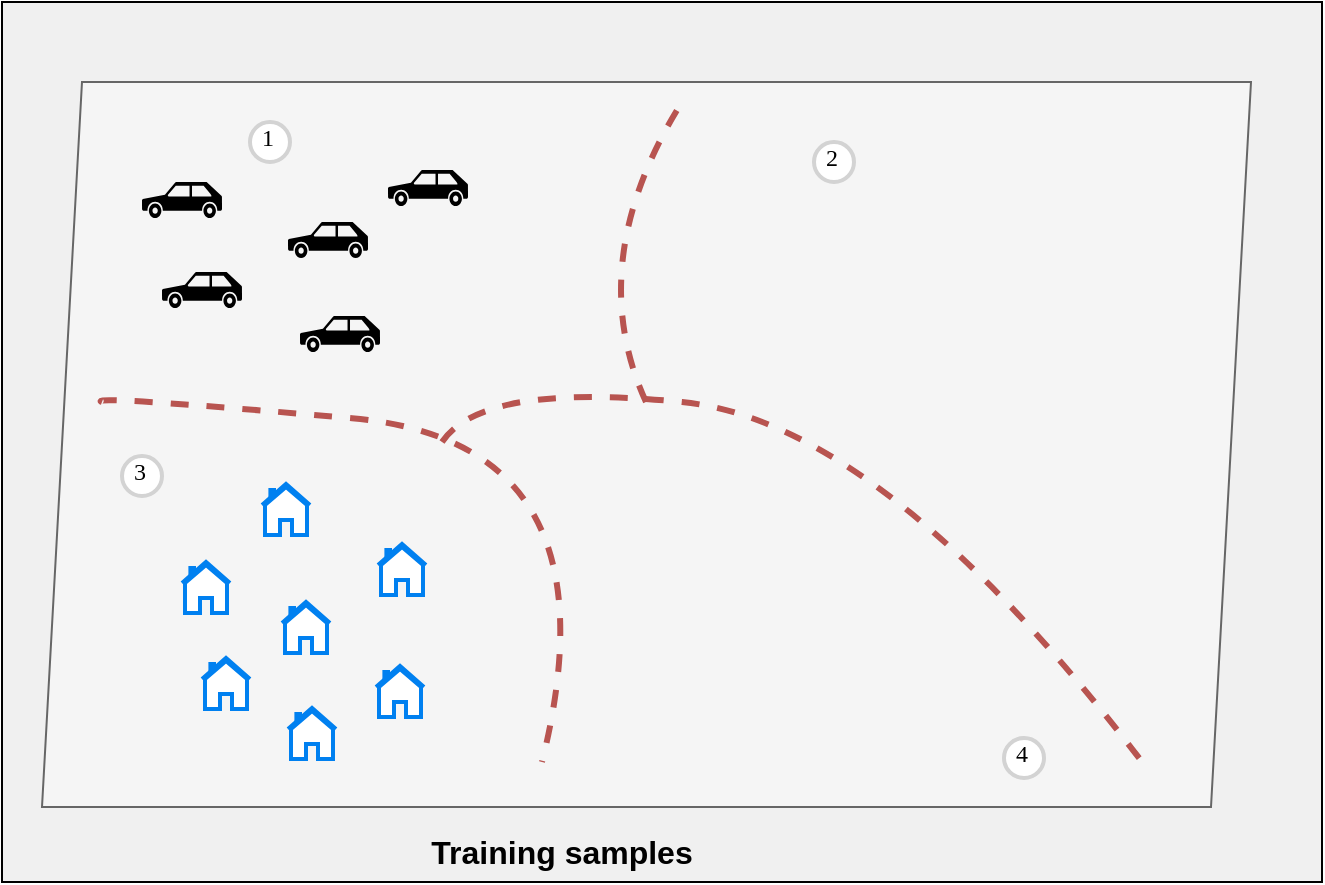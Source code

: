 <mxfile version="20.1.1" type="github">
  <diagram id="aF7s2sprtSHc23R29G0n" name="Page-1">
    <mxGraphModel dx="2059" dy="749" grid="1" gridSize="10" guides="1" tooltips="1" connect="1" arrows="1" fold="1" page="1" pageScale="1" pageWidth="850" pageHeight="1100" math="0" shadow="0">
      <root>
        <mxCell id="0" />
        <mxCell id="1" parent="0" />
        <mxCell id="FdqzSN1PzzM8iArC-SXY-47" value="" style="rounded=0;whiteSpace=wrap;html=1;fontSize=16;fillColor=#F0F0F0;" parent="1" vertex="1">
          <mxGeometry x="-80" y="100" width="660" height="440" as="geometry" />
        </mxCell>
        <mxCell id="FdqzSN1PzzM8iArC-SXY-129" value="" style="group" parent="1" vertex="1" connectable="0">
          <mxGeometry x="-60" y="140" width="604.5" height="362.5" as="geometry" />
        </mxCell>
        <mxCell id="FdqzSN1PzzM8iArC-SXY-1" value="" style="shape=parallelogram;perimeter=parallelogramPerimeter;whiteSpace=wrap;html=1;fixedSize=1;fillColor=#f5f5f5;fontColor=#333333;strokeColor=#666666;" parent="FdqzSN1PzzM8iArC-SXY-129" vertex="1">
          <mxGeometry width="604.5" height="362.5" as="geometry" />
        </mxCell>
        <mxCell id="oH_2iju5pWDTdpRZkpOI-2" value="" style="shape=mxgraph.signs.transportation.car_3;html=1;pointerEvents=1;fillColor=#000000;strokeColor=none;verticalLabelPosition=bottom;verticalAlign=top;align=center;" parent="FdqzSN1PzzM8iArC-SXY-129" vertex="1">
          <mxGeometry x="50" y="50" width="40" height="18" as="geometry" />
        </mxCell>
        <mxCell id="oH_2iju5pWDTdpRZkpOI-8" value="" style="shape=image;html=1;verticalAlign=top;verticalLabelPosition=bottom;labelBackgroundColor=#ffffff;imageAspect=0;aspect=fixed;image=https://cdn2.iconfinder.com/data/icons/boxicons-solid-vol-2/24/bxs-dog-128.png" parent="FdqzSN1PzzM8iArC-SXY-129" vertex="1">
          <mxGeometry x="410" y="50" width="40" height="40" as="geometry" />
        </mxCell>
        <mxCell id="oH_2iju5pWDTdpRZkpOI-13" value="" style="html=1;verticalLabelPosition=bottom;align=center;labelBackgroundColor=#ffffff;verticalAlign=top;strokeWidth=2;strokeColor=#0080F0;shadow=0;dashed=0;shape=mxgraph.ios7.icons.home;" parent="FdqzSN1PzzM8iArC-SXY-129" vertex="1">
          <mxGeometry x="70" y="240" width="24" height="25.5" as="geometry" />
        </mxCell>
        <mxCell id="oH_2iju5pWDTdpRZkpOI-20" value="" style="shape=image;html=1;verticalAlign=top;verticalLabelPosition=bottom;labelBackgroundColor=#ffffff;imageAspect=0;aspect=fixed;image=https://cdn3.iconfinder.com/data/icons/cat-force/128/cat_hungry.png" parent="FdqzSN1PzzM8iArC-SXY-129" vertex="1">
          <mxGeometry x="310" y="202" width="38" height="38" as="geometry" />
        </mxCell>
        <mxCell id="oH_2iju5pWDTdpRZkpOI-21" value="" style="shape=image;html=1;verticalAlign=top;verticalLabelPosition=bottom;labelBackgroundColor=#ffffff;imageAspect=0;aspect=fixed;image=https://cdn3.iconfinder.com/data/icons/cat-force/128/cat_hungry.png" parent="FdqzSN1PzzM8iArC-SXY-129" vertex="1">
          <mxGeometry x="283.25" y="250" width="38" height="38" as="geometry" />
        </mxCell>
        <mxCell id="oH_2iju5pWDTdpRZkpOI-22" value="" style="shape=image;html=1;verticalAlign=top;verticalLabelPosition=bottom;labelBackgroundColor=#ffffff;imageAspect=0;aspect=fixed;image=https://cdn3.iconfinder.com/data/icons/cat-force/128/cat_hungry.png" parent="FdqzSN1PzzM8iArC-SXY-129" vertex="1">
          <mxGeometry x="348" y="260" width="38" height="38" as="geometry" />
        </mxCell>
        <mxCell id="oH_2iju5pWDTdpRZkpOI-23" value="" style="shape=image;html=1;verticalAlign=top;verticalLabelPosition=bottom;labelBackgroundColor=#ffffff;imageAspect=0;aspect=fixed;image=https://cdn3.iconfinder.com/data/icons/cat-force/128/cat_hungry.png" parent="FdqzSN1PzzM8iArC-SXY-129" vertex="1">
          <mxGeometry x="390" y="212" width="38" height="38" as="geometry" />
        </mxCell>
        <mxCell id="oH_2iju5pWDTdpRZkpOI-24" value="" style="shape=image;html=1;verticalAlign=top;verticalLabelPosition=bottom;labelBackgroundColor=#ffffff;imageAspect=0;aspect=fixed;image=https://cdn3.iconfinder.com/data/icons/cat-force/128/cat_hungry.png" parent="FdqzSN1PzzM8iArC-SXY-129" vertex="1">
          <mxGeometry x="390" y="310" width="38" height="38" as="geometry" />
        </mxCell>
        <mxCell id="f0NCSDSkNWeXSEKmXvBJ-5" value="" style="curved=1;endArrow=none;html=1;rounded=0;dashed=1;strokeWidth=3;endFill=0;fillColor=#f8cecc;strokeColor=#b85450;" parent="FdqzSN1PzzM8iArC-SXY-129" edge="1">
          <mxGeometry width="50" height="50" relative="1" as="geometry">
            <mxPoint x="30" y="160" as="sourcePoint" />
            <mxPoint x="250" y="340" as="targetPoint" />
            <Array as="points">
              <mxPoint x="20" y="156.25" />
              <mxPoint x="290" y="180" />
            </Array>
          </mxGeometry>
        </mxCell>
        <mxCell id="f0NCSDSkNWeXSEKmXvBJ-9" value="" style="curved=1;endArrow=none;html=1;rounded=0;dashed=1;strokeWidth=3;entryX=0.91;entryY=0.938;entryDx=0;entryDy=0;entryPerimeter=0;endFill=0;fillColor=#f8cecc;strokeColor=#b85450;" parent="FdqzSN1PzzM8iArC-SXY-129" target="FdqzSN1PzzM8iArC-SXY-1" edge="1">
          <mxGeometry width="50" height="50" relative="1" as="geometry">
            <mxPoint x="200" y="180" as="sourcePoint" />
            <mxPoint x="280" y="130" as="targetPoint" />
            <Array as="points">
              <mxPoint x="220" y="150" />
              <mxPoint x="420" y="170" />
            </Array>
          </mxGeometry>
        </mxCell>
        <mxCell id="f0NCSDSkNWeXSEKmXvBJ-10" value="" style="curved=1;endArrow=none;html=1;rounded=0;dashed=1;strokeWidth=3;endFill=0;fillColor=#f8cecc;strokeColor=#b85450;" parent="FdqzSN1PzzM8iArC-SXY-129" edge="1">
          <mxGeometry width="50" height="50" relative="1" as="geometry">
            <mxPoint x="302" y="160" as="sourcePoint" />
            <mxPoint x="320" y="10" as="targetPoint" />
            <Array as="points">
              <mxPoint x="270" y="90" />
            </Array>
          </mxGeometry>
        </mxCell>
        <mxCell id="f0NCSDSkNWeXSEKmXvBJ-11" value="1" style="ellipse;whiteSpace=wrap;html=1;aspect=fixed;strokeWidth=2;fontFamily=Tahoma;spacingBottom=4;spacingRight=2;strokeColor=#d3d3d3;" parent="FdqzSN1PzzM8iArC-SXY-129" vertex="1">
          <mxGeometry x="104" y="20" width="20" height="20" as="geometry" />
        </mxCell>
        <mxCell id="f0NCSDSkNWeXSEKmXvBJ-12" value="2" style="ellipse;whiteSpace=wrap;html=1;aspect=fixed;strokeWidth=2;fontFamily=Tahoma;spacingBottom=4;spacingRight=2;strokeColor=#d3d3d3;" parent="FdqzSN1PzzM8iArC-SXY-129" vertex="1">
          <mxGeometry x="386" y="30" width="20" height="20" as="geometry" />
        </mxCell>
        <mxCell id="f0NCSDSkNWeXSEKmXvBJ-13" value="3" style="ellipse;whiteSpace=wrap;html=1;aspect=fixed;strokeWidth=2;fontFamily=Tahoma;spacingBottom=4;spacingRight=2;strokeColor=#d3d3d3;" parent="FdqzSN1PzzM8iArC-SXY-129" vertex="1">
          <mxGeometry x="40" y="187" width="20" height="20" as="geometry" />
        </mxCell>
        <mxCell id="f0NCSDSkNWeXSEKmXvBJ-14" value="4" style="ellipse;whiteSpace=wrap;html=1;aspect=fixed;strokeWidth=2;fontFamily=Tahoma;spacingBottom=4;spacingRight=2;strokeColor=#d3d3d3;" parent="FdqzSN1PzzM8iArC-SXY-129" vertex="1">
          <mxGeometry x="481" y="328" width="20" height="20" as="geometry" />
        </mxCell>
        <mxCell id="FdqzSN1PzzM8iArC-SXY-133" value="&lt;b&gt;Training samples&lt;/b&gt;" style="text;html=1;strokeColor=none;fillColor=none;align=center;verticalAlign=middle;whiteSpace=wrap;rounded=0;fontSize=16;" parent="1" vertex="1">
          <mxGeometry x="110" y="510" width="180" height="30" as="geometry" />
        </mxCell>
        <mxCell id="oH_2iju5pWDTdpRZkpOI-3" value="" style="shape=mxgraph.signs.transportation.car_3;html=1;pointerEvents=1;fillColor=#000000;strokeColor=none;verticalLabelPosition=bottom;verticalAlign=top;align=center;" parent="1" vertex="1">
          <mxGeometry y="235" width="40" height="18" as="geometry" />
        </mxCell>
        <mxCell id="oH_2iju5pWDTdpRZkpOI-4" value="" style="shape=mxgraph.signs.transportation.car_3;html=1;pointerEvents=1;fillColor=#000000;strokeColor=none;verticalLabelPosition=bottom;verticalAlign=top;align=center;" parent="1" vertex="1">
          <mxGeometry x="63" y="210" width="40" height="18" as="geometry" />
        </mxCell>
        <mxCell id="oH_2iju5pWDTdpRZkpOI-5" value="" style="shape=mxgraph.signs.transportation.car_3;html=1;pointerEvents=1;fillColor=#000000;strokeColor=none;verticalLabelPosition=bottom;verticalAlign=top;align=center;" parent="1" vertex="1">
          <mxGeometry x="69" y="257" width="40" height="18" as="geometry" />
        </mxCell>
        <mxCell id="oH_2iju5pWDTdpRZkpOI-6" value="" style="shape=mxgraph.signs.transportation.car_3;html=1;pointerEvents=1;fillColor=#000000;strokeColor=none;verticalLabelPosition=bottom;verticalAlign=top;align=center;" parent="1" vertex="1">
          <mxGeometry x="113" y="184" width="40" height="18" as="geometry" />
        </mxCell>
        <mxCell id="oH_2iju5pWDTdpRZkpOI-9" value="" style="shape=image;html=1;verticalAlign=top;verticalLabelPosition=bottom;labelBackgroundColor=#ffffff;imageAspect=0;aspect=fixed;image=https://cdn2.iconfinder.com/data/icons/boxicons-solid-vol-2/24/bxs-dog-128.png" parent="1" vertex="1">
          <mxGeometry x="286" y="235" width="40" height="40" as="geometry" />
        </mxCell>
        <mxCell id="oH_2iju5pWDTdpRZkpOI-10" value="" style="shape=image;html=1;verticalAlign=top;verticalLabelPosition=bottom;labelBackgroundColor=#ffffff;imageAspect=0;aspect=fixed;image=https://cdn2.iconfinder.com/data/icons/boxicons-solid-vol-2/24/bxs-dog-128.png" parent="1" vertex="1">
          <mxGeometry x="359" y="258" width="40" height="40" as="geometry" />
        </mxCell>
        <mxCell id="oH_2iju5pWDTdpRZkpOI-11" value="" style="shape=image;html=1;verticalAlign=top;verticalLabelPosition=bottom;labelBackgroundColor=#ffffff;imageAspect=0;aspect=fixed;image=https://cdn2.iconfinder.com/data/icons/boxicons-solid-vol-2/24/bxs-dog-128.png" parent="1" vertex="1">
          <mxGeometry x="411" y="209" width="40" height="40" as="geometry" />
        </mxCell>
        <mxCell id="oH_2iju5pWDTdpRZkpOI-12" value="" style="shape=image;html=1;verticalAlign=top;verticalLabelPosition=bottom;labelBackgroundColor=#ffffff;imageAspect=0;aspect=fixed;image=https://cdn2.iconfinder.com/data/icons/boxicons-solid-vol-2/24/bxs-dog-128.png" parent="1" vertex="1">
          <mxGeometry x="417" y="287" width="40" height="40" as="geometry" />
        </mxCell>
        <mxCell id="oH_2iju5pWDTdpRZkpOI-14" value="" style="html=1;verticalLabelPosition=bottom;align=center;labelBackgroundColor=#ffffff;verticalAlign=top;strokeWidth=2;strokeColor=#0080F0;shadow=0;dashed=0;shape=mxgraph.ios7.icons.home;" parent="1" vertex="1">
          <mxGeometry x="20" y="428" width="24" height="25.5" as="geometry" />
        </mxCell>
        <mxCell id="oH_2iju5pWDTdpRZkpOI-15" value="" style="html=1;verticalLabelPosition=bottom;align=center;labelBackgroundColor=#ffffff;verticalAlign=top;strokeWidth=2;strokeColor=#0080F0;shadow=0;dashed=0;shape=mxgraph.ios7.icons.home;" parent="1" vertex="1">
          <mxGeometry x="60" y="400" width="24" height="25.5" as="geometry" />
        </mxCell>
        <mxCell id="oH_2iju5pWDTdpRZkpOI-16" value="" style="html=1;verticalLabelPosition=bottom;align=center;labelBackgroundColor=#ffffff;verticalAlign=top;strokeWidth=2;strokeColor=#0080F0;shadow=0;dashed=0;shape=mxgraph.ios7.icons.home;" parent="1" vertex="1">
          <mxGeometry x="63" y="453" width="24" height="25.5" as="geometry" />
        </mxCell>
        <mxCell id="oH_2iju5pWDTdpRZkpOI-17" value="" style="html=1;verticalLabelPosition=bottom;align=center;labelBackgroundColor=#ffffff;verticalAlign=top;strokeWidth=2;strokeColor=#0080F0;shadow=0;dashed=0;shape=mxgraph.ios7.icons.home;" parent="1" vertex="1">
          <mxGeometry x="50" y="341" width="24" height="25.5" as="geometry" />
        </mxCell>
        <mxCell id="oH_2iju5pWDTdpRZkpOI-18" value="" style="html=1;verticalLabelPosition=bottom;align=center;labelBackgroundColor=#ffffff;verticalAlign=top;strokeWidth=2;strokeColor=#0080F0;shadow=0;dashed=0;shape=mxgraph.ios7.icons.home;" parent="1" vertex="1">
          <mxGeometry x="108" y="371" width="24" height="25.5" as="geometry" />
        </mxCell>
        <mxCell id="oH_2iju5pWDTdpRZkpOI-19" value="" style="html=1;verticalLabelPosition=bottom;align=center;labelBackgroundColor=#ffffff;verticalAlign=top;strokeWidth=2;strokeColor=#0080F0;shadow=0;dashed=0;shape=mxgraph.ios7.icons.home;" parent="1" vertex="1">
          <mxGeometry x="107" y="432" width="24" height="25.5" as="geometry" />
        </mxCell>
      </root>
    </mxGraphModel>
  </diagram>
</mxfile>
